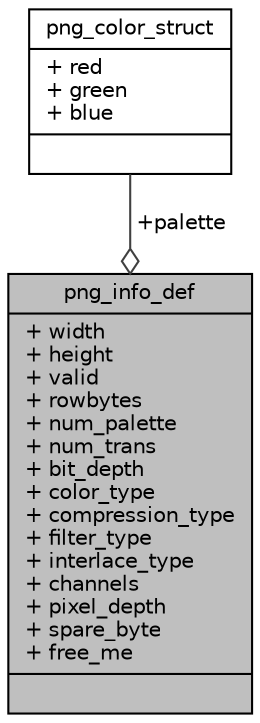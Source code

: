 digraph "png_info_def"
{
 // INTERACTIVE_SVG=YES
  edge [fontname="Helvetica",fontsize="10",labelfontname="Helvetica",labelfontsize="10"];
  node [fontname="Helvetica",fontsize="10",shape=record];
  Node1 [label="{png_info_def\n|+ width\l+ height\l+ valid\l+ rowbytes\l+ num_palette\l+ num_trans\l+ bit_depth\l+ color_type\l+ compression_type\l+ filter_type\l+ interlace_type\l+ channels\l+ pixel_depth\l+ spare_byte\l+ free_me\l|}",height=0.2,width=0.4,color="black", fillcolor="grey75", style="filled", fontcolor="black"];
  Node2 -> Node1 [color="grey25",fontsize="10",style="solid",label=" +palette" ,arrowhead="odiamond",fontname="Helvetica"];
  Node2 [label="{png_color_struct\n|+ red\l+ green\l+ blue\l|}",height=0.2,width=0.4,color="black", fillcolor="white", style="filled",URL="$structpng__color__struct.html"];
}
